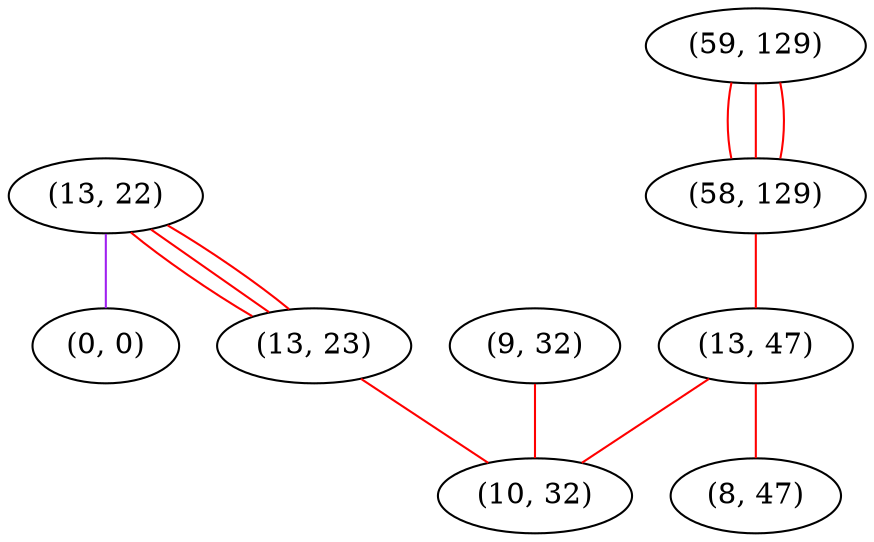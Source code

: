 graph "" {
"(13, 22)";
"(9, 32)";
"(59, 129)";
"(58, 129)";
"(13, 47)";
"(0, 0)";
"(13, 23)";
"(10, 32)";
"(8, 47)";
"(13, 22)" -- "(13, 23)"  [color=red, key=0, weight=1];
"(13, 22)" -- "(13, 23)"  [color=red, key=1, weight=1];
"(13, 22)" -- "(13, 23)"  [color=red, key=2, weight=1];
"(13, 22)" -- "(0, 0)"  [color=purple, key=0, weight=4];
"(9, 32)" -- "(10, 32)"  [color=red, key=0, weight=1];
"(59, 129)" -- "(58, 129)"  [color=red, key=0, weight=1];
"(59, 129)" -- "(58, 129)"  [color=red, key=1, weight=1];
"(59, 129)" -- "(58, 129)"  [color=red, key=2, weight=1];
"(58, 129)" -- "(13, 47)"  [color=red, key=0, weight=1];
"(13, 47)" -- "(10, 32)"  [color=red, key=0, weight=1];
"(13, 47)" -- "(8, 47)"  [color=red, key=0, weight=1];
"(13, 23)" -- "(10, 32)"  [color=red, key=0, weight=1];
}
